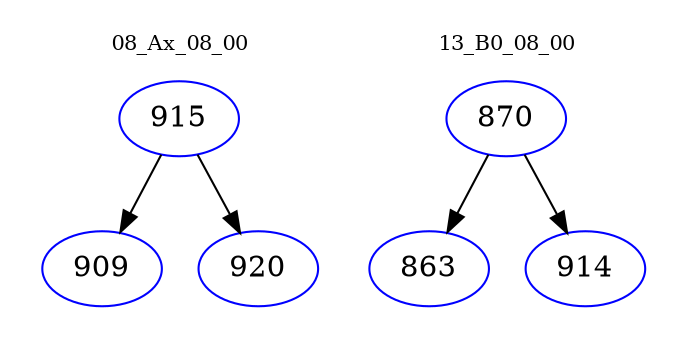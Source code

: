 digraph{
subgraph cluster_0 {
color = white
label = "08_Ax_08_00";
fontsize=10;
T0_915 [label="915", color="blue"]
T0_915 -> T0_909 [color="black"]
T0_909 [label="909", color="blue"]
T0_915 -> T0_920 [color="black"]
T0_920 [label="920", color="blue"]
}
subgraph cluster_1 {
color = white
label = "13_B0_08_00";
fontsize=10;
T1_870 [label="870", color="blue"]
T1_870 -> T1_863 [color="black"]
T1_863 [label="863", color="blue"]
T1_870 -> T1_914 [color="black"]
T1_914 [label="914", color="blue"]
}
}
